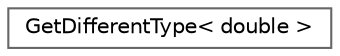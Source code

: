 digraph "类继承关系图"
{
 // LATEX_PDF_SIZE
  bgcolor="transparent";
  edge [fontname=Helvetica,fontsize=10,labelfontname=Helvetica,labelfontsize=10];
  node [fontname=Helvetica,fontsize=10,shape=box,height=0.2,width=0.4];
  rankdir="LR";
  Node0 [id="Node000000",label="GetDifferentType\< double \>",height=0.2,width=0.4,color="grey40", fillcolor="white", style="filled",URL="$struct_get_different_type_3_01double_01_4.html",tooltip=" "];
}
